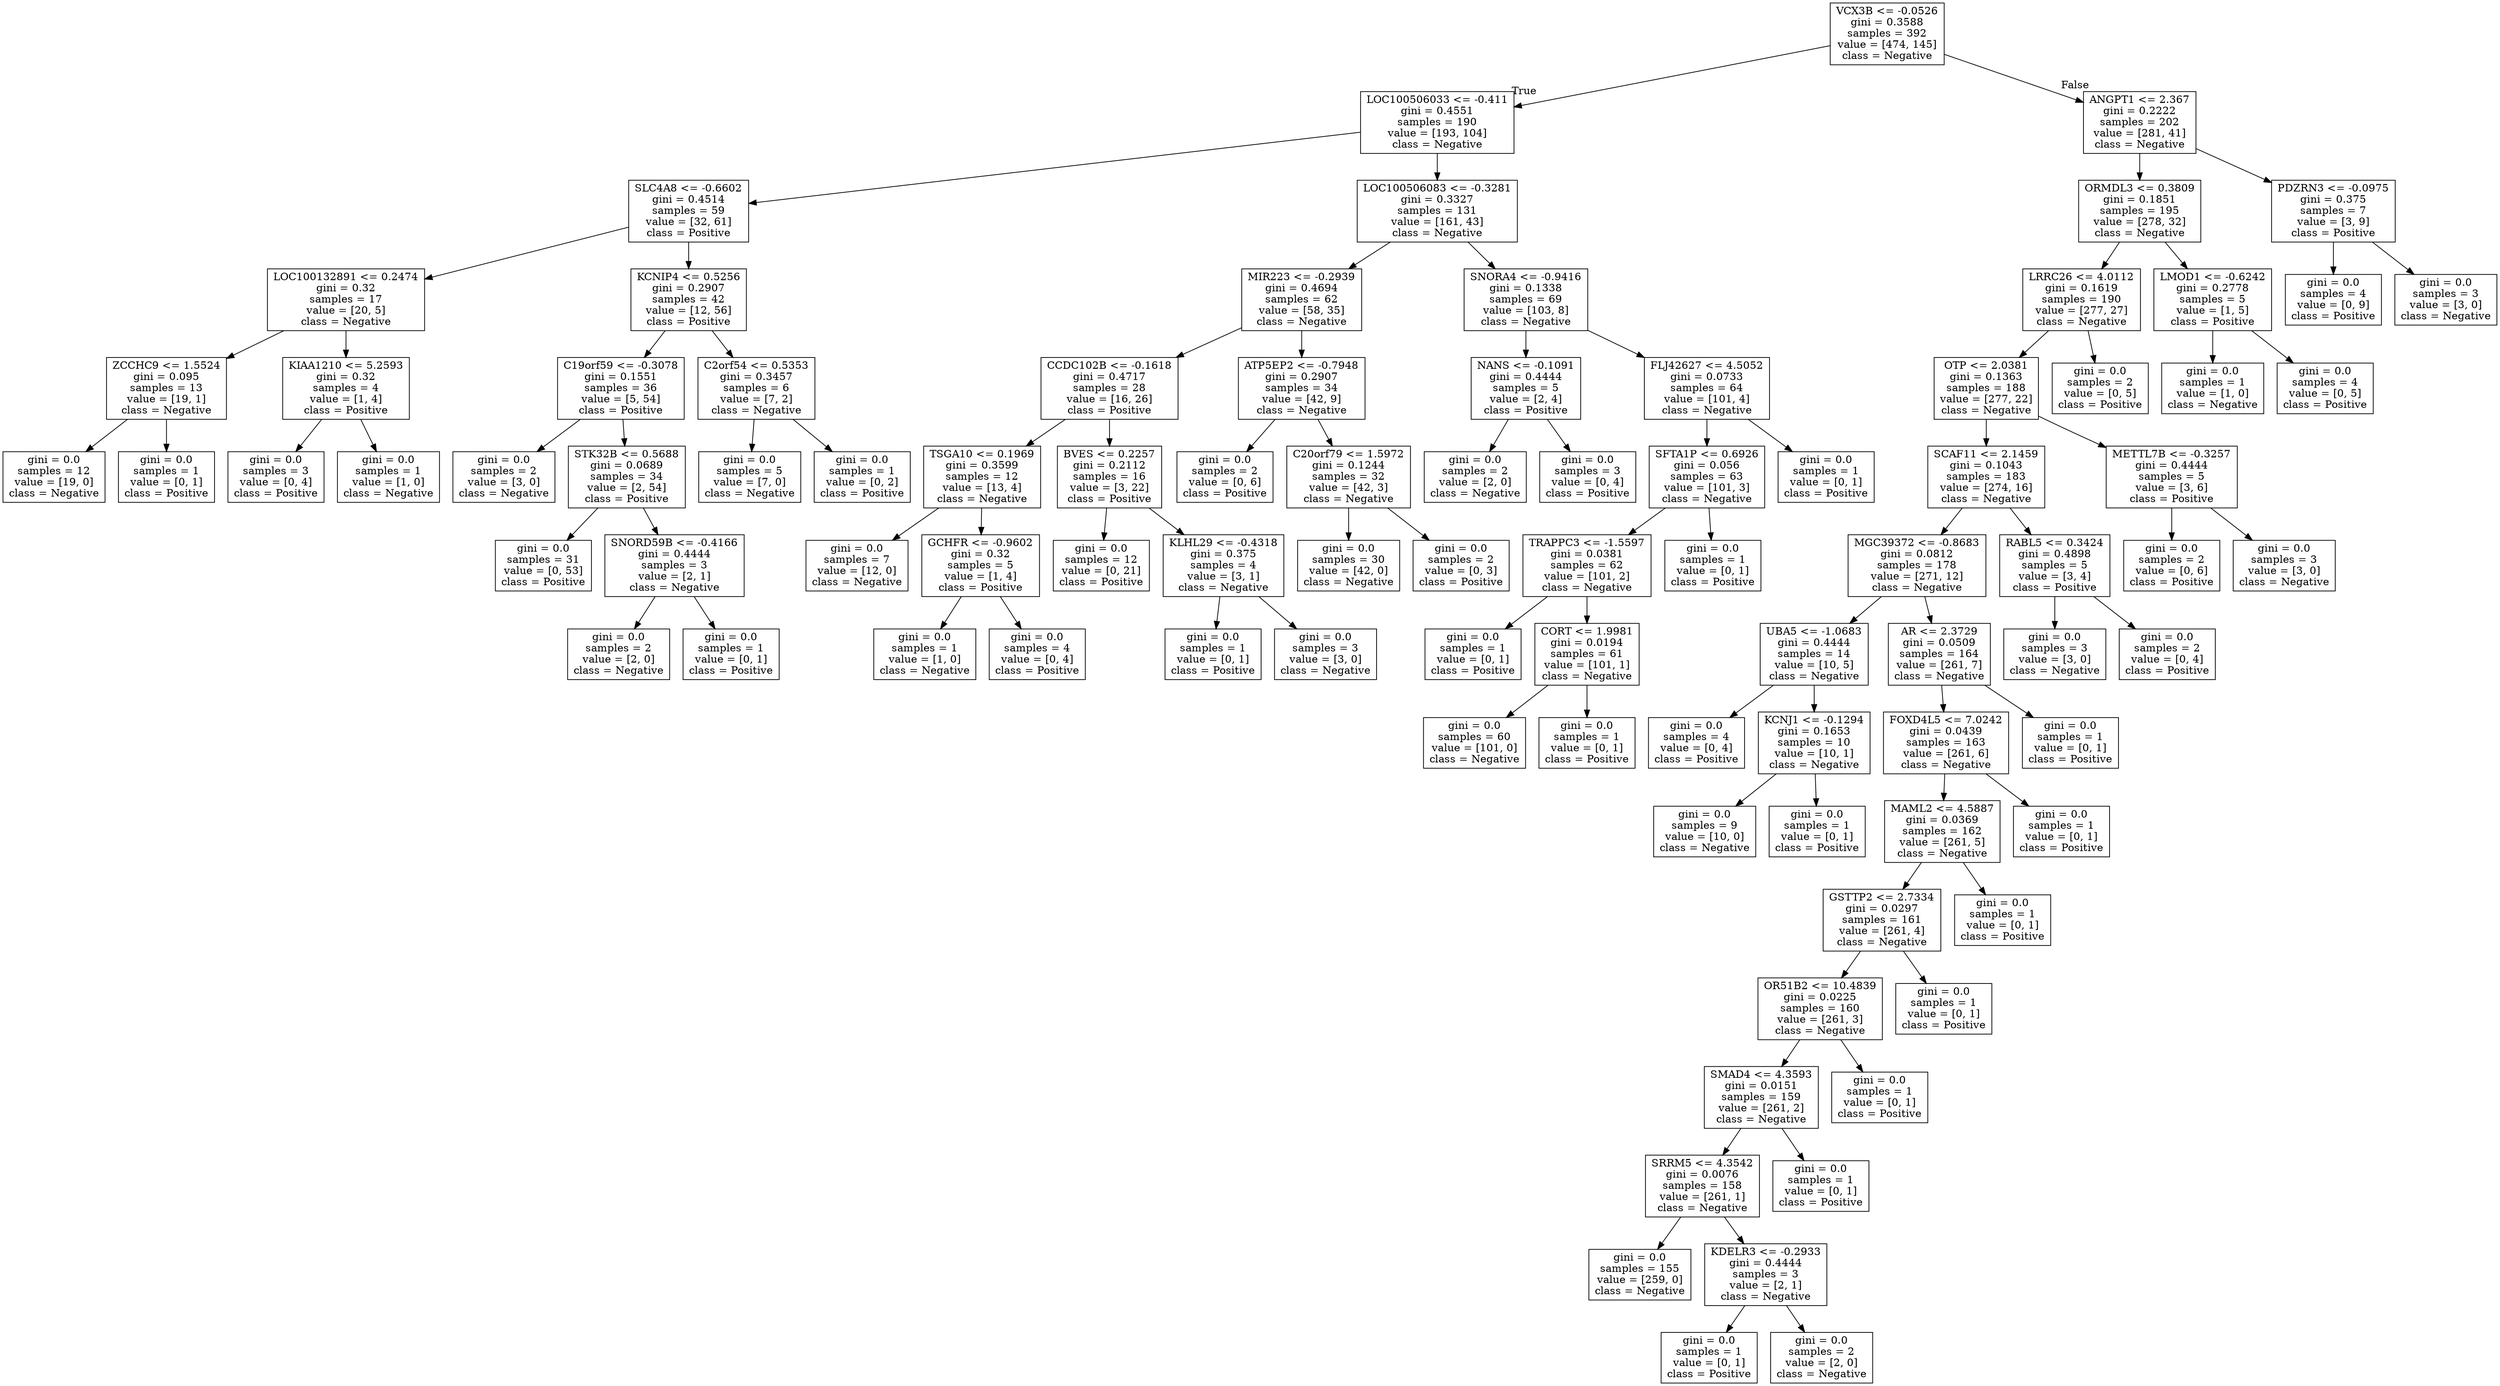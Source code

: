 digraph Tree {
node [shape=box] ;
0 [label="VCX3B <= -0.0526\ngini = 0.3588\nsamples = 392\nvalue = [474, 145]\nclass = Negative"] ;
1 [label="LOC100506033 <= -0.411\ngini = 0.4551\nsamples = 190\nvalue = [193, 104]\nclass = Negative"] ;
0 -> 1 [labeldistance=2.5, labelangle=45, headlabel="True"] ;
2 [label="SLC4A8 <= -0.6602\ngini = 0.4514\nsamples = 59\nvalue = [32, 61]\nclass = Positive"] ;
1 -> 2 ;
3 [label="LOC100132891 <= 0.2474\ngini = 0.32\nsamples = 17\nvalue = [20, 5]\nclass = Negative"] ;
2 -> 3 ;
4 [label="ZCCHC9 <= 1.5524\ngini = 0.095\nsamples = 13\nvalue = [19, 1]\nclass = Negative"] ;
3 -> 4 ;
5 [label="gini = 0.0\nsamples = 12\nvalue = [19, 0]\nclass = Negative"] ;
4 -> 5 ;
6 [label="gini = 0.0\nsamples = 1\nvalue = [0, 1]\nclass = Positive"] ;
4 -> 6 ;
7 [label="KIAA1210 <= 5.2593\ngini = 0.32\nsamples = 4\nvalue = [1, 4]\nclass = Positive"] ;
3 -> 7 ;
8 [label="gini = 0.0\nsamples = 3\nvalue = [0, 4]\nclass = Positive"] ;
7 -> 8 ;
9 [label="gini = 0.0\nsamples = 1\nvalue = [1, 0]\nclass = Negative"] ;
7 -> 9 ;
10 [label="KCNIP4 <= 0.5256\ngini = 0.2907\nsamples = 42\nvalue = [12, 56]\nclass = Positive"] ;
2 -> 10 ;
11 [label="C19orf59 <= -0.3078\ngini = 0.1551\nsamples = 36\nvalue = [5, 54]\nclass = Positive"] ;
10 -> 11 ;
12 [label="gini = 0.0\nsamples = 2\nvalue = [3, 0]\nclass = Negative"] ;
11 -> 12 ;
13 [label="STK32B <= 0.5688\ngini = 0.0689\nsamples = 34\nvalue = [2, 54]\nclass = Positive"] ;
11 -> 13 ;
14 [label="gini = 0.0\nsamples = 31\nvalue = [0, 53]\nclass = Positive"] ;
13 -> 14 ;
15 [label="SNORD59B <= -0.4166\ngini = 0.4444\nsamples = 3\nvalue = [2, 1]\nclass = Negative"] ;
13 -> 15 ;
16 [label="gini = 0.0\nsamples = 2\nvalue = [2, 0]\nclass = Negative"] ;
15 -> 16 ;
17 [label="gini = 0.0\nsamples = 1\nvalue = [0, 1]\nclass = Positive"] ;
15 -> 17 ;
18 [label="C2orf54 <= 0.5353\ngini = 0.3457\nsamples = 6\nvalue = [7, 2]\nclass = Negative"] ;
10 -> 18 ;
19 [label="gini = 0.0\nsamples = 5\nvalue = [7, 0]\nclass = Negative"] ;
18 -> 19 ;
20 [label="gini = 0.0\nsamples = 1\nvalue = [0, 2]\nclass = Positive"] ;
18 -> 20 ;
21 [label="LOC100506083 <= -0.3281\ngini = 0.3327\nsamples = 131\nvalue = [161, 43]\nclass = Negative"] ;
1 -> 21 ;
22 [label="MIR223 <= -0.2939\ngini = 0.4694\nsamples = 62\nvalue = [58, 35]\nclass = Negative"] ;
21 -> 22 ;
23 [label="CCDC102B <= -0.1618\ngini = 0.4717\nsamples = 28\nvalue = [16, 26]\nclass = Positive"] ;
22 -> 23 ;
24 [label="TSGA10 <= 0.1969\ngini = 0.3599\nsamples = 12\nvalue = [13, 4]\nclass = Negative"] ;
23 -> 24 ;
25 [label="gini = 0.0\nsamples = 7\nvalue = [12, 0]\nclass = Negative"] ;
24 -> 25 ;
26 [label="GCHFR <= -0.9602\ngini = 0.32\nsamples = 5\nvalue = [1, 4]\nclass = Positive"] ;
24 -> 26 ;
27 [label="gini = 0.0\nsamples = 1\nvalue = [1, 0]\nclass = Negative"] ;
26 -> 27 ;
28 [label="gini = 0.0\nsamples = 4\nvalue = [0, 4]\nclass = Positive"] ;
26 -> 28 ;
29 [label="BVES <= 0.2257\ngini = 0.2112\nsamples = 16\nvalue = [3, 22]\nclass = Positive"] ;
23 -> 29 ;
30 [label="gini = 0.0\nsamples = 12\nvalue = [0, 21]\nclass = Positive"] ;
29 -> 30 ;
31 [label="KLHL29 <= -0.4318\ngini = 0.375\nsamples = 4\nvalue = [3, 1]\nclass = Negative"] ;
29 -> 31 ;
32 [label="gini = 0.0\nsamples = 1\nvalue = [0, 1]\nclass = Positive"] ;
31 -> 32 ;
33 [label="gini = 0.0\nsamples = 3\nvalue = [3, 0]\nclass = Negative"] ;
31 -> 33 ;
34 [label="ATP5EP2 <= -0.7948\ngini = 0.2907\nsamples = 34\nvalue = [42, 9]\nclass = Negative"] ;
22 -> 34 ;
35 [label="gini = 0.0\nsamples = 2\nvalue = [0, 6]\nclass = Positive"] ;
34 -> 35 ;
36 [label="C20orf79 <= 1.5972\ngini = 0.1244\nsamples = 32\nvalue = [42, 3]\nclass = Negative"] ;
34 -> 36 ;
37 [label="gini = 0.0\nsamples = 30\nvalue = [42, 0]\nclass = Negative"] ;
36 -> 37 ;
38 [label="gini = 0.0\nsamples = 2\nvalue = [0, 3]\nclass = Positive"] ;
36 -> 38 ;
39 [label="SNORA4 <= -0.9416\ngini = 0.1338\nsamples = 69\nvalue = [103, 8]\nclass = Negative"] ;
21 -> 39 ;
40 [label="NANS <= -0.1091\ngini = 0.4444\nsamples = 5\nvalue = [2, 4]\nclass = Positive"] ;
39 -> 40 ;
41 [label="gini = 0.0\nsamples = 2\nvalue = [2, 0]\nclass = Negative"] ;
40 -> 41 ;
42 [label="gini = 0.0\nsamples = 3\nvalue = [0, 4]\nclass = Positive"] ;
40 -> 42 ;
43 [label="FLJ42627 <= 4.5052\ngini = 0.0733\nsamples = 64\nvalue = [101, 4]\nclass = Negative"] ;
39 -> 43 ;
44 [label="SFTA1P <= 0.6926\ngini = 0.056\nsamples = 63\nvalue = [101, 3]\nclass = Negative"] ;
43 -> 44 ;
45 [label="TRAPPC3 <= -1.5597\ngini = 0.0381\nsamples = 62\nvalue = [101, 2]\nclass = Negative"] ;
44 -> 45 ;
46 [label="gini = 0.0\nsamples = 1\nvalue = [0, 1]\nclass = Positive"] ;
45 -> 46 ;
47 [label="CORT <= 1.9981\ngini = 0.0194\nsamples = 61\nvalue = [101, 1]\nclass = Negative"] ;
45 -> 47 ;
48 [label="gini = 0.0\nsamples = 60\nvalue = [101, 0]\nclass = Negative"] ;
47 -> 48 ;
49 [label="gini = 0.0\nsamples = 1\nvalue = [0, 1]\nclass = Positive"] ;
47 -> 49 ;
50 [label="gini = 0.0\nsamples = 1\nvalue = [0, 1]\nclass = Positive"] ;
44 -> 50 ;
51 [label="gini = 0.0\nsamples = 1\nvalue = [0, 1]\nclass = Positive"] ;
43 -> 51 ;
52 [label="ANGPT1 <= 2.367\ngini = 0.2222\nsamples = 202\nvalue = [281, 41]\nclass = Negative"] ;
0 -> 52 [labeldistance=2.5, labelangle=-45, headlabel="False"] ;
53 [label="ORMDL3 <= 0.3809\ngini = 0.1851\nsamples = 195\nvalue = [278, 32]\nclass = Negative"] ;
52 -> 53 ;
54 [label="LRRC26 <= 4.0112\ngini = 0.1619\nsamples = 190\nvalue = [277, 27]\nclass = Negative"] ;
53 -> 54 ;
55 [label="OTP <= 2.0381\ngini = 0.1363\nsamples = 188\nvalue = [277, 22]\nclass = Negative"] ;
54 -> 55 ;
56 [label="SCAF11 <= 2.1459\ngini = 0.1043\nsamples = 183\nvalue = [274, 16]\nclass = Negative"] ;
55 -> 56 ;
57 [label="MGC39372 <= -0.8683\ngini = 0.0812\nsamples = 178\nvalue = [271, 12]\nclass = Negative"] ;
56 -> 57 ;
58 [label="UBA5 <= -1.0683\ngini = 0.4444\nsamples = 14\nvalue = [10, 5]\nclass = Negative"] ;
57 -> 58 ;
59 [label="gini = 0.0\nsamples = 4\nvalue = [0, 4]\nclass = Positive"] ;
58 -> 59 ;
60 [label="KCNJ1 <= -0.1294\ngini = 0.1653\nsamples = 10\nvalue = [10, 1]\nclass = Negative"] ;
58 -> 60 ;
61 [label="gini = 0.0\nsamples = 9\nvalue = [10, 0]\nclass = Negative"] ;
60 -> 61 ;
62 [label="gini = 0.0\nsamples = 1\nvalue = [0, 1]\nclass = Positive"] ;
60 -> 62 ;
63 [label="AR <= 2.3729\ngini = 0.0509\nsamples = 164\nvalue = [261, 7]\nclass = Negative"] ;
57 -> 63 ;
64 [label="FOXD4L5 <= 7.0242\ngini = 0.0439\nsamples = 163\nvalue = [261, 6]\nclass = Negative"] ;
63 -> 64 ;
65 [label="MAML2 <= 4.5887\ngini = 0.0369\nsamples = 162\nvalue = [261, 5]\nclass = Negative"] ;
64 -> 65 ;
66 [label="GSTTP2 <= 2.7334\ngini = 0.0297\nsamples = 161\nvalue = [261, 4]\nclass = Negative"] ;
65 -> 66 ;
67 [label="OR51B2 <= 10.4839\ngini = 0.0225\nsamples = 160\nvalue = [261, 3]\nclass = Negative"] ;
66 -> 67 ;
68 [label="SMAD4 <= 4.3593\ngini = 0.0151\nsamples = 159\nvalue = [261, 2]\nclass = Negative"] ;
67 -> 68 ;
69 [label="SRRM5 <= 4.3542\ngini = 0.0076\nsamples = 158\nvalue = [261, 1]\nclass = Negative"] ;
68 -> 69 ;
70 [label="gini = 0.0\nsamples = 155\nvalue = [259, 0]\nclass = Negative"] ;
69 -> 70 ;
71 [label="KDELR3 <= -0.2933\ngini = 0.4444\nsamples = 3\nvalue = [2, 1]\nclass = Negative"] ;
69 -> 71 ;
72 [label="gini = 0.0\nsamples = 1\nvalue = [0, 1]\nclass = Positive"] ;
71 -> 72 ;
73 [label="gini = 0.0\nsamples = 2\nvalue = [2, 0]\nclass = Negative"] ;
71 -> 73 ;
74 [label="gini = 0.0\nsamples = 1\nvalue = [0, 1]\nclass = Positive"] ;
68 -> 74 ;
75 [label="gini = 0.0\nsamples = 1\nvalue = [0, 1]\nclass = Positive"] ;
67 -> 75 ;
76 [label="gini = 0.0\nsamples = 1\nvalue = [0, 1]\nclass = Positive"] ;
66 -> 76 ;
77 [label="gini = 0.0\nsamples = 1\nvalue = [0, 1]\nclass = Positive"] ;
65 -> 77 ;
78 [label="gini = 0.0\nsamples = 1\nvalue = [0, 1]\nclass = Positive"] ;
64 -> 78 ;
79 [label="gini = 0.0\nsamples = 1\nvalue = [0, 1]\nclass = Positive"] ;
63 -> 79 ;
80 [label="RABL5 <= 0.3424\ngini = 0.4898\nsamples = 5\nvalue = [3, 4]\nclass = Positive"] ;
56 -> 80 ;
81 [label="gini = 0.0\nsamples = 3\nvalue = [3, 0]\nclass = Negative"] ;
80 -> 81 ;
82 [label="gini = 0.0\nsamples = 2\nvalue = [0, 4]\nclass = Positive"] ;
80 -> 82 ;
83 [label="METTL7B <= -0.3257\ngini = 0.4444\nsamples = 5\nvalue = [3, 6]\nclass = Positive"] ;
55 -> 83 ;
84 [label="gini = 0.0\nsamples = 2\nvalue = [0, 6]\nclass = Positive"] ;
83 -> 84 ;
85 [label="gini = 0.0\nsamples = 3\nvalue = [3, 0]\nclass = Negative"] ;
83 -> 85 ;
86 [label="gini = 0.0\nsamples = 2\nvalue = [0, 5]\nclass = Positive"] ;
54 -> 86 ;
87 [label="LMOD1 <= -0.6242\ngini = 0.2778\nsamples = 5\nvalue = [1, 5]\nclass = Positive"] ;
53 -> 87 ;
88 [label="gini = 0.0\nsamples = 1\nvalue = [1, 0]\nclass = Negative"] ;
87 -> 88 ;
89 [label="gini = 0.0\nsamples = 4\nvalue = [0, 5]\nclass = Positive"] ;
87 -> 89 ;
90 [label="PDZRN3 <= -0.0975\ngini = 0.375\nsamples = 7\nvalue = [3, 9]\nclass = Positive"] ;
52 -> 90 ;
91 [label="gini = 0.0\nsamples = 4\nvalue = [0, 9]\nclass = Positive"] ;
90 -> 91 ;
92 [label="gini = 0.0\nsamples = 3\nvalue = [3, 0]\nclass = Negative"] ;
90 -> 92 ;
}